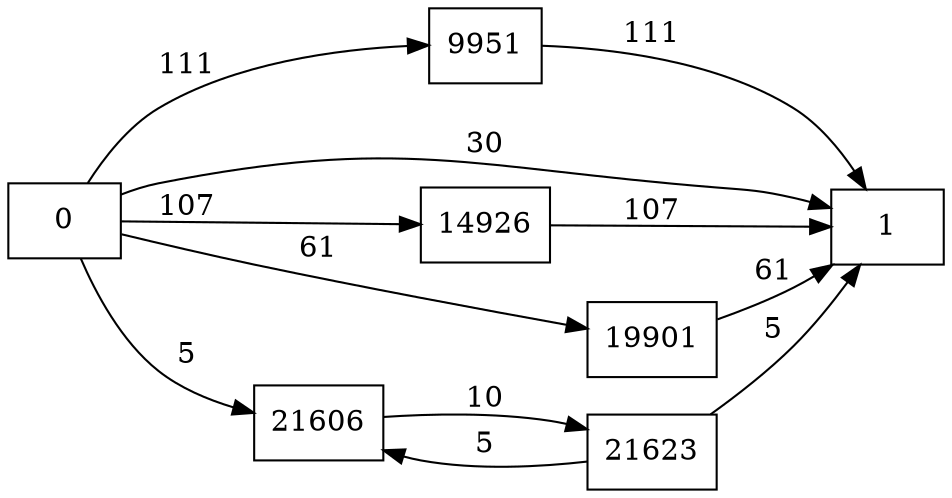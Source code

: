 digraph {
	graph [rankdir=LR]
	node [shape=rectangle]
	9951 -> 1 [label=111]
	14926 -> 1 [label=107]
	19901 -> 1 [label=61]
	21606 -> 21623 [label=10]
	21623 -> 21606 [label=5]
	21623 -> 1 [label=5]
	0 -> 1 [label=30]
	0 -> 9951 [label=111]
	0 -> 14926 [label=107]
	0 -> 19901 [label=61]
	0 -> 21606 [label=5]
}
